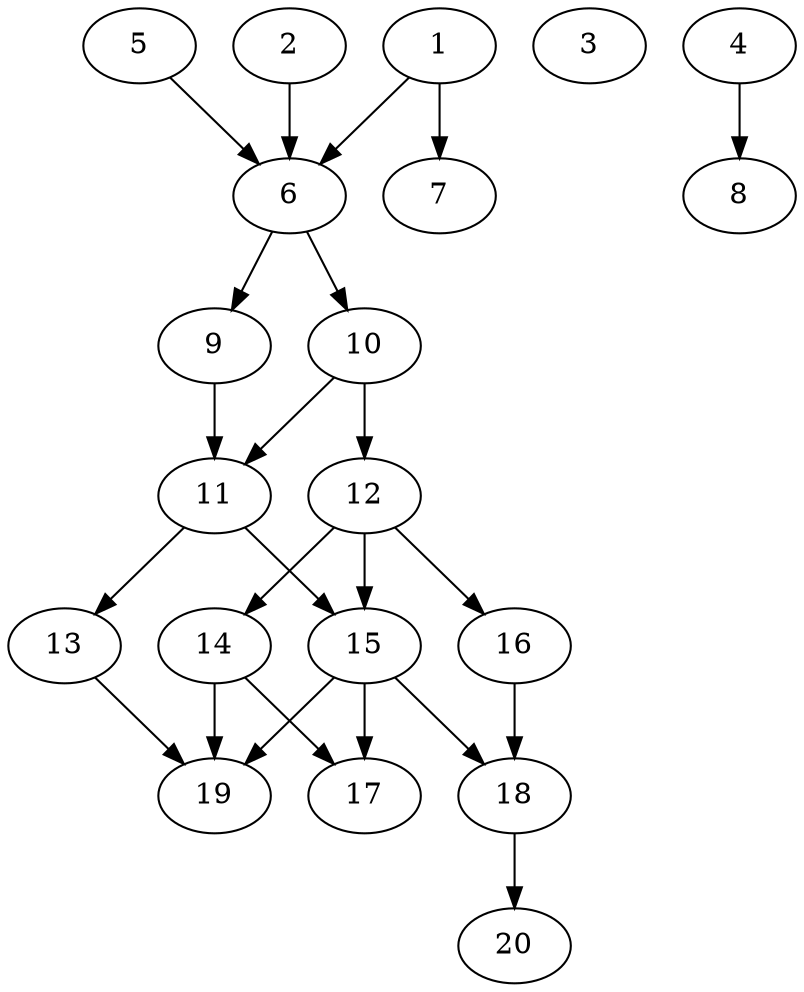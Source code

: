 // DAG automatically generated by daggen at Tue Jul 23 14:22:50 2019
// ./daggen --dot -n 20 --ccr 0.4 --fat 0.5 --regular 0.5 --density 0.6 --mindata 5242880 --maxdata 52428800 
digraph G {
  1 [size="52436480", alpha="0.09", expect_size="20974592"] 
  1 -> 6 [size ="20974592"]
  1 -> 7 [size ="20974592"]
  2 [size="34209280", alpha="0.19", expect_size="13683712"] 
  2 -> 6 [size ="13683712"]
  3 [size="14758400", alpha="0.07", expect_size="5903360"] 
  4 [size="98211840", alpha="0.09", expect_size="39284736"] 
  4 -> 8 [size ="39284736"]
  5 [size="39777280", alpha="0.07", expect_size="15910912"] 
  5 -> 6 [size ="15910912"]
  6 [size="37895680", alpha="0.12", expect_size="15158272"] 
  6 -> 9 [size ="15158272"]
  6 -> 10 [size ="15158272"]
  7 [size="107089920", alpha="0.06", expect_size="42835968"] 
  8 [size="20838400", alpha="0.15", expect_size="8335360"] 
  9 [size="121523200", alpha="0.16", expect_size="48609280"] 
  9 -> 11 [size ="48609280"]
  10 [size="127329280", alpha="0.05", expect_size="50931712"] 
  10 -> 11 [size ="50931712"]
  10 -> 12 [size ="50931712"]
  11 [size="22904320", alpha="0.12", expect_size="9161728"] 
  11 -> 13 [size ="9161728"]
  11 -> 15 [size ="9161728"]
  12 [size="78863360", alpha="0.16", expect_size="31545344"] 
  12 -> 14 [size ="31545344"]
  12 -> 15 [size ="31545344"]
  12 -> 16 [size ="31545344"]
  13 [size="71534080", alpha="0.10", expect_size="28613632"] 
  13 -> 19 [size ="28613632"]
  14 [size="113236480", alpha="0.02", expect_size="45294592"] 
  14 -> 17 [size ="45294592"]
  14 -> 19 [size ="45294592"]
  15 [size="47242240", alpha="0.08", expect_size="18896896"] 
  15 -> 17 [size ="18896896"]
  15 -> 18 [size ="18896896"]
  15 -> 19 [size ="18896896"]
  16 [size="90472960", alpha="0.16", expect_size="36189184"] 
  16 -> 18 [size ="36189184"]
  17 [size="45632000", alpha="0.19", expect_size="18252800"] 
  18 [size="78515200", alpha="0.06", expect_size="31406080"] 
  18 -> 20 [size ="31406080"]
  19 [size="47267840", alpha="0.02", expect_size="18907136"] 
  20 [size="24565760", alpha="0.12", expect_size="9826304"] 
}
